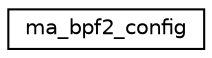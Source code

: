 digraph "Graphical Class Hierarchy"
{
 // LATEX_PDF_SIZE
  edge [fontname="Helvetica",fontsize="10",labelfontname="Helvetica",labelfontsize="10"];
  node [fontname="Helvetica",fontsize="10",shape=record];
  rankdir="LR";
  Node0 [label="ma_bpf2_config",height=0.2,width=0.4,color="black", fillcolor="white", style="filled",URL="$structma__bpf2__config.html",tooltip=" "];
}
